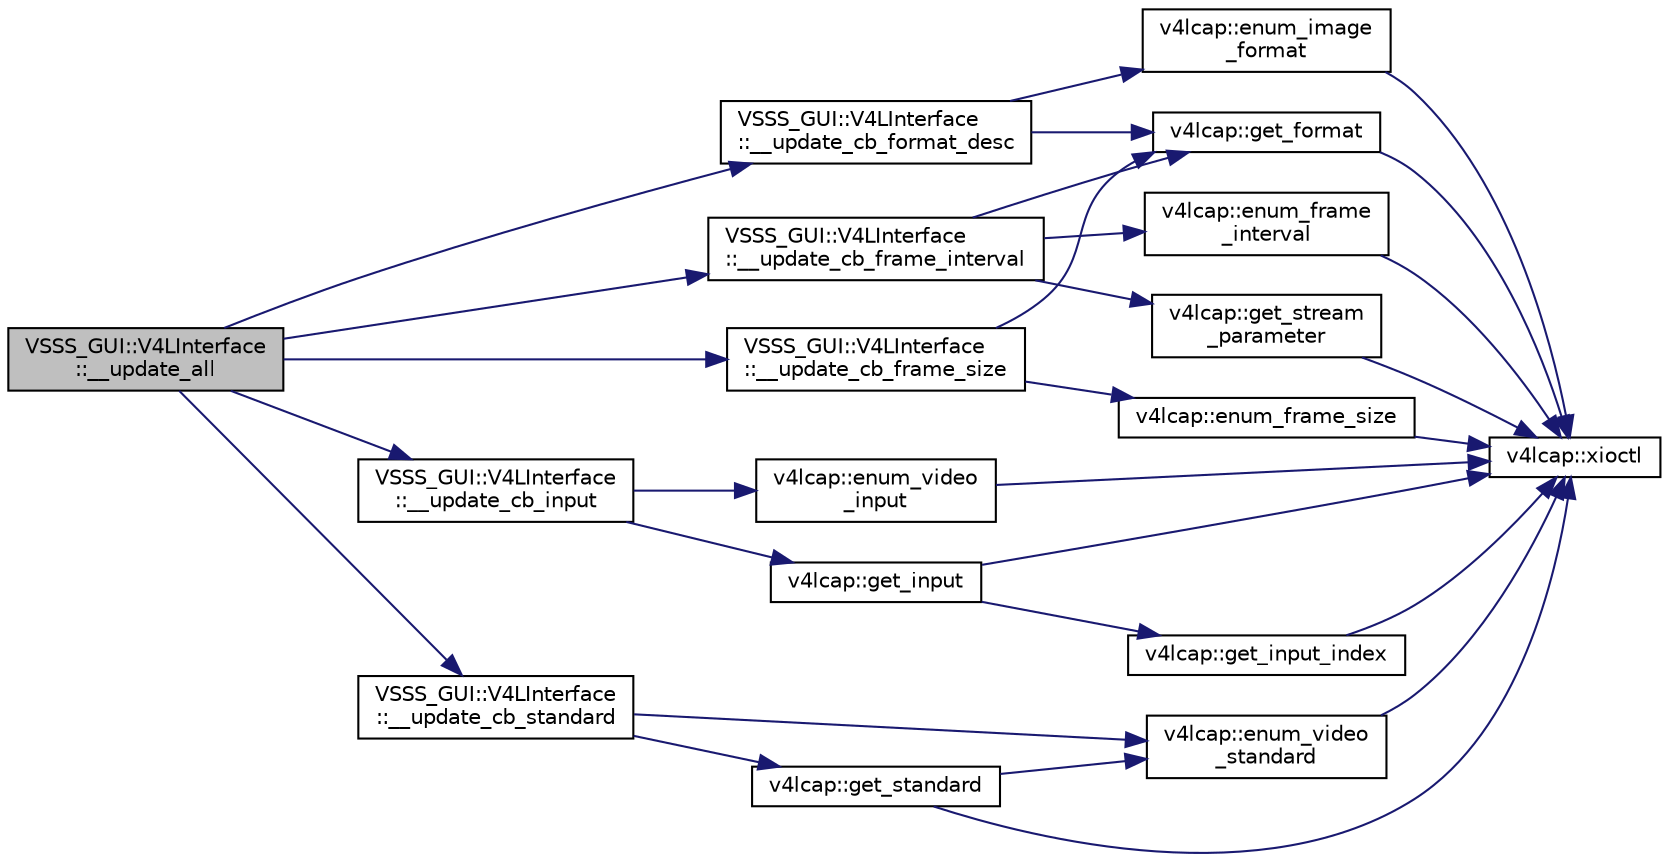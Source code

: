 digraph "VSSS_GUI::V4LInterface::__update_all"
{
 // INTERACTIVE_SVG=YES
  edge [fontname="Helvetica",fontsize="10",labelfontname="Helvetica",labelfontsize="10"];
  node [fontname="Helvetica",fontsize="10",shape=record];
  rankdir="LR";
  Node547 [label="VSSS_GUI::V4LInterface\l::__update_all",height=0.2,width=0.4,color="black", fillcolor="grey75", style="filled", fontcolor="black"];
  Node547 -> Node548 [color="midnightblue",fontsize="10",style="solid"];
  Node548 [label="VSSS_GUI::V4LInterface\l::__update_cb_format_desc",height=0.2,width=0.4,color="black", fillcolor="white", style="filled",URL="$class_v_s_s_s___g_u_i_1_1_v4_l_interface.html#ad2da97031a8ca5d9e2d99f5a5459c267"];
  Node548 -> Node549 [color="midnightblue",fontsize="10",style="solid"];
  Node549 [label="v4lcap::get_format",height=0.2,width=0.4,color="black", fillcolor="white", style="filled",URL="$classv4lcap.html#aa5c521438e06e14625c05a02bafd35c1",tooltip="Get the format object. "];
  Node549 -> Node550 [color="midnightblue",fontsize="10",style="solid"];
  Node550 [label="v4lcap::xioctl",height=0.2,width=0.4,color="black", fillcolor="white", style="filled",URL="$classv4lcap.html#ab5aaa5a8c0df17f5ca57e0b5170232cb"];
  Node548 -> Node551 [color="midnightblue",fontsize="10",style="solid"];
  Node551 [label="v4lcap::enum_image\l_format",height=0.2,width=0.4,color="black", fillcolor="white", style="filled",URL="$classv4lcap.html#a4f5a8ccdd2a75e9d2f2d4d541fdb84dd",tooltip="Enumerate image formats. "];
  Node551 -> Node550 [color="midnightblue",fontsize="10",style="solid"];
  Node547 -> Node552 [color="midnightblue",fontsize="10",style="solid"];
  Node552 [label="VSSS_GUI::V4LInterface\l::__update_cb_frame_interval",height=0.2,width=0.4,color="black", fillcolor="white", style="filled",URL="$class_v_s_s_s___g_u_i_1_1_v4_l_interface.html#a0eeae871fc38dab3693860f6f391e062"];
  Node552 -> Node549 [color="midnightblue",fontsize="10",style="solid"];
  Node552 -> Node553 [color="midnightblue",fontsize="10",style="solid"];
  Node553 [label="v4lcap::get_stream\l_parameter",height=0.2,width=0.4,color="black", fillcolor="white", style="filled",URL="$classv4lcap.html#a067a6b97d6c4d3ea83454132f1d3c87e",tooltip="Get the stream parameter object. "];
  Node553 -> Node550 [color="midnightblue",fontsize="10",style="solid"];
  Node552 -> Node554 [color="midnightblue",fontsize="10",style="solid"];
  Node554 [label="v4lcap::enum_frame\l_interval",height=0.2,width=0.4,color="black", fillcolor="white", style="filled",URL="$classv4lcap.html#af4e34a5583945f2d24dd0cb298b5e191",tooltip="enumerate frame intervals "];
  Node554 -> Node550 [color="midnightblue",fontsize="10",style="solid"];
  Node547 -> Node555 [color="midnightblue",fontsize="10",style="solid"];
  Node555 [label="VSSS_GUI::V4LInterface\l::__update_cb_frame_size",height=0.2,width=0.4,color="black", fillcolor="white", style="filled",URL="$class_v_s_s_s___g_u_i_1_1_v4_l_interface.html#ab30bca15d7c9ffb5d3e7bc38ad2def25"];
  Node555 -> Node549 [color="midnightblue",fontsize="10",style="solid"];
  Node555 -> Node556 [color="midnightblue",fontsize="10",style="solid"];
  Node556 [label="v4lcap::enum_frame_size",height=0.2,width=0.4,color="black", fillcolor="white", style="filled",URL="$classv4lcap.html#a6b806d7b2bfce38081f71fe01f380f6f",tooltip="Enumerate frame sizes. "];
  Node556 -> Node550 [color="midnightblue",fontsize="10",style="solid"];
  Node547 -> Node557 [color="midnightblue",fontsize="10",style="solid"];
  Node557 [label="VSSS_GUI::V4LInterface\l::__update_cb_input",height=0.2,width=0.4,color="black", fillcolor="white", style="filled",URL="$class_v_s_s_s___g_u_i_1_1_v4_l_interface.html#a33ec32eed4c06634040616c52b588e01"];
  Node557 -> Node558 [color="midnightblue",fontsize="10",style="solid"];
  Node558 [label="v4lcap::get_input",height=0.2,width=0.4,color="black", fillcolor="white", style="filled",URL="$classv4lcap.html#a11e01d9043a7cb3537a772cc3a5bacb5",tooltip="Get the input object. "];
  Node558 -> Node559 [color="midnightblue",fontsize="10",style="solid"];
  Node559 [label="v4lcap::get_input_index",height=0.2,width=0.4,color="black", fillcolor="white", style="filled",URL="$classv4lcap.html#ad6cf8417903c40e86a087a236cd39337",tooltip="Get the input index object. "];
  Node559 -> Node550 [color="midnightblue",fontsize="10",style="solid"];
  Node558 -> Node550 [color="midnightblue",fontsize="10",style="solid"];
  Node557 -> Node560 [color="midnightblue",fontsize="10",style="solid"];
  Node560 [label="v4lcap::enum_video\l_input",height=0.2,width=0.4,color="black", fillcolor="white", style="filled",URL="$classv4lcap.html#a77a9eda7d80dcf417afd97e6417d900b",tooltip="Enumerate video inputs. "];
  Node560 -> Node550 [color="midnightblue",fontsize="10",style="solid"];
  Node547 -> Node561 [color="midnightblue",fontsize="10",style="solid"];
  Node561 [label="VSSS_GUI::V4LInterface\l::__update_cb_standard",height=0.2,width=0.4,color="black", fillcolor="white", style="filled",URL="$class_v_s_s_s___g_u_i_1_1_v4_l_interface.html#a0decb6d5b23790bf902f9d202d727235"];
  Node561 -> Node562 [color="midnightblue",fontsize="10",style="solid"];
  Node562 [label="v4lcap::get_standard",height=0.2,width=0.4,color="black", fillcolor="white", style="filled",URL="$classv4lcap.html#ad3ae859cc6d6d99146619ba550514aab",tooltip="Get the standard object. "];
  Node562 -> Node563 [color="midnightblue",fontsize="10",style="solid"];
  Node563 [label="v4lcap::enum_video\l_standard",height=0.2,width=0.4,color="black", fillcolor="white", style="filled",URL="$classv4lcap.html#a236476c3f736c1870a63ed79f4c1d5a9",tooltip="Enumerate supported video. "];
  Node563 -> Node550 [color="midnightblue",fontsize="10",style="solid"];
  Node562 -> Node550 [color="midnightblue",fontsize="10",style="solid"];
  Node561 -> Node563 [color="midnightblue",fontsize="10",style="solid"];
}
